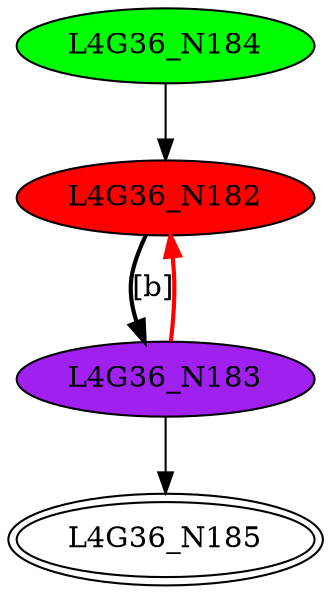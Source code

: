 digraph G36{
"L4G36_N182" [style=filled,fillcolor=red];
"L4G36_N183" [style=filled,fillcolor=purple];
"L4G36_N184" [style=filled,fillcolor=green];
"L4G36_N185" [peripheries=2];
"L4G36_N182"->"L4G36_N183" [style = bold, label = "[b]"];
"L4G36_N184"->"L4G36_N182";
"L4G36_N183"->"L4G36_N185";
"L4G36_N183"->"L4G36_N182" [color=red,style = bold, label = ""];
}

